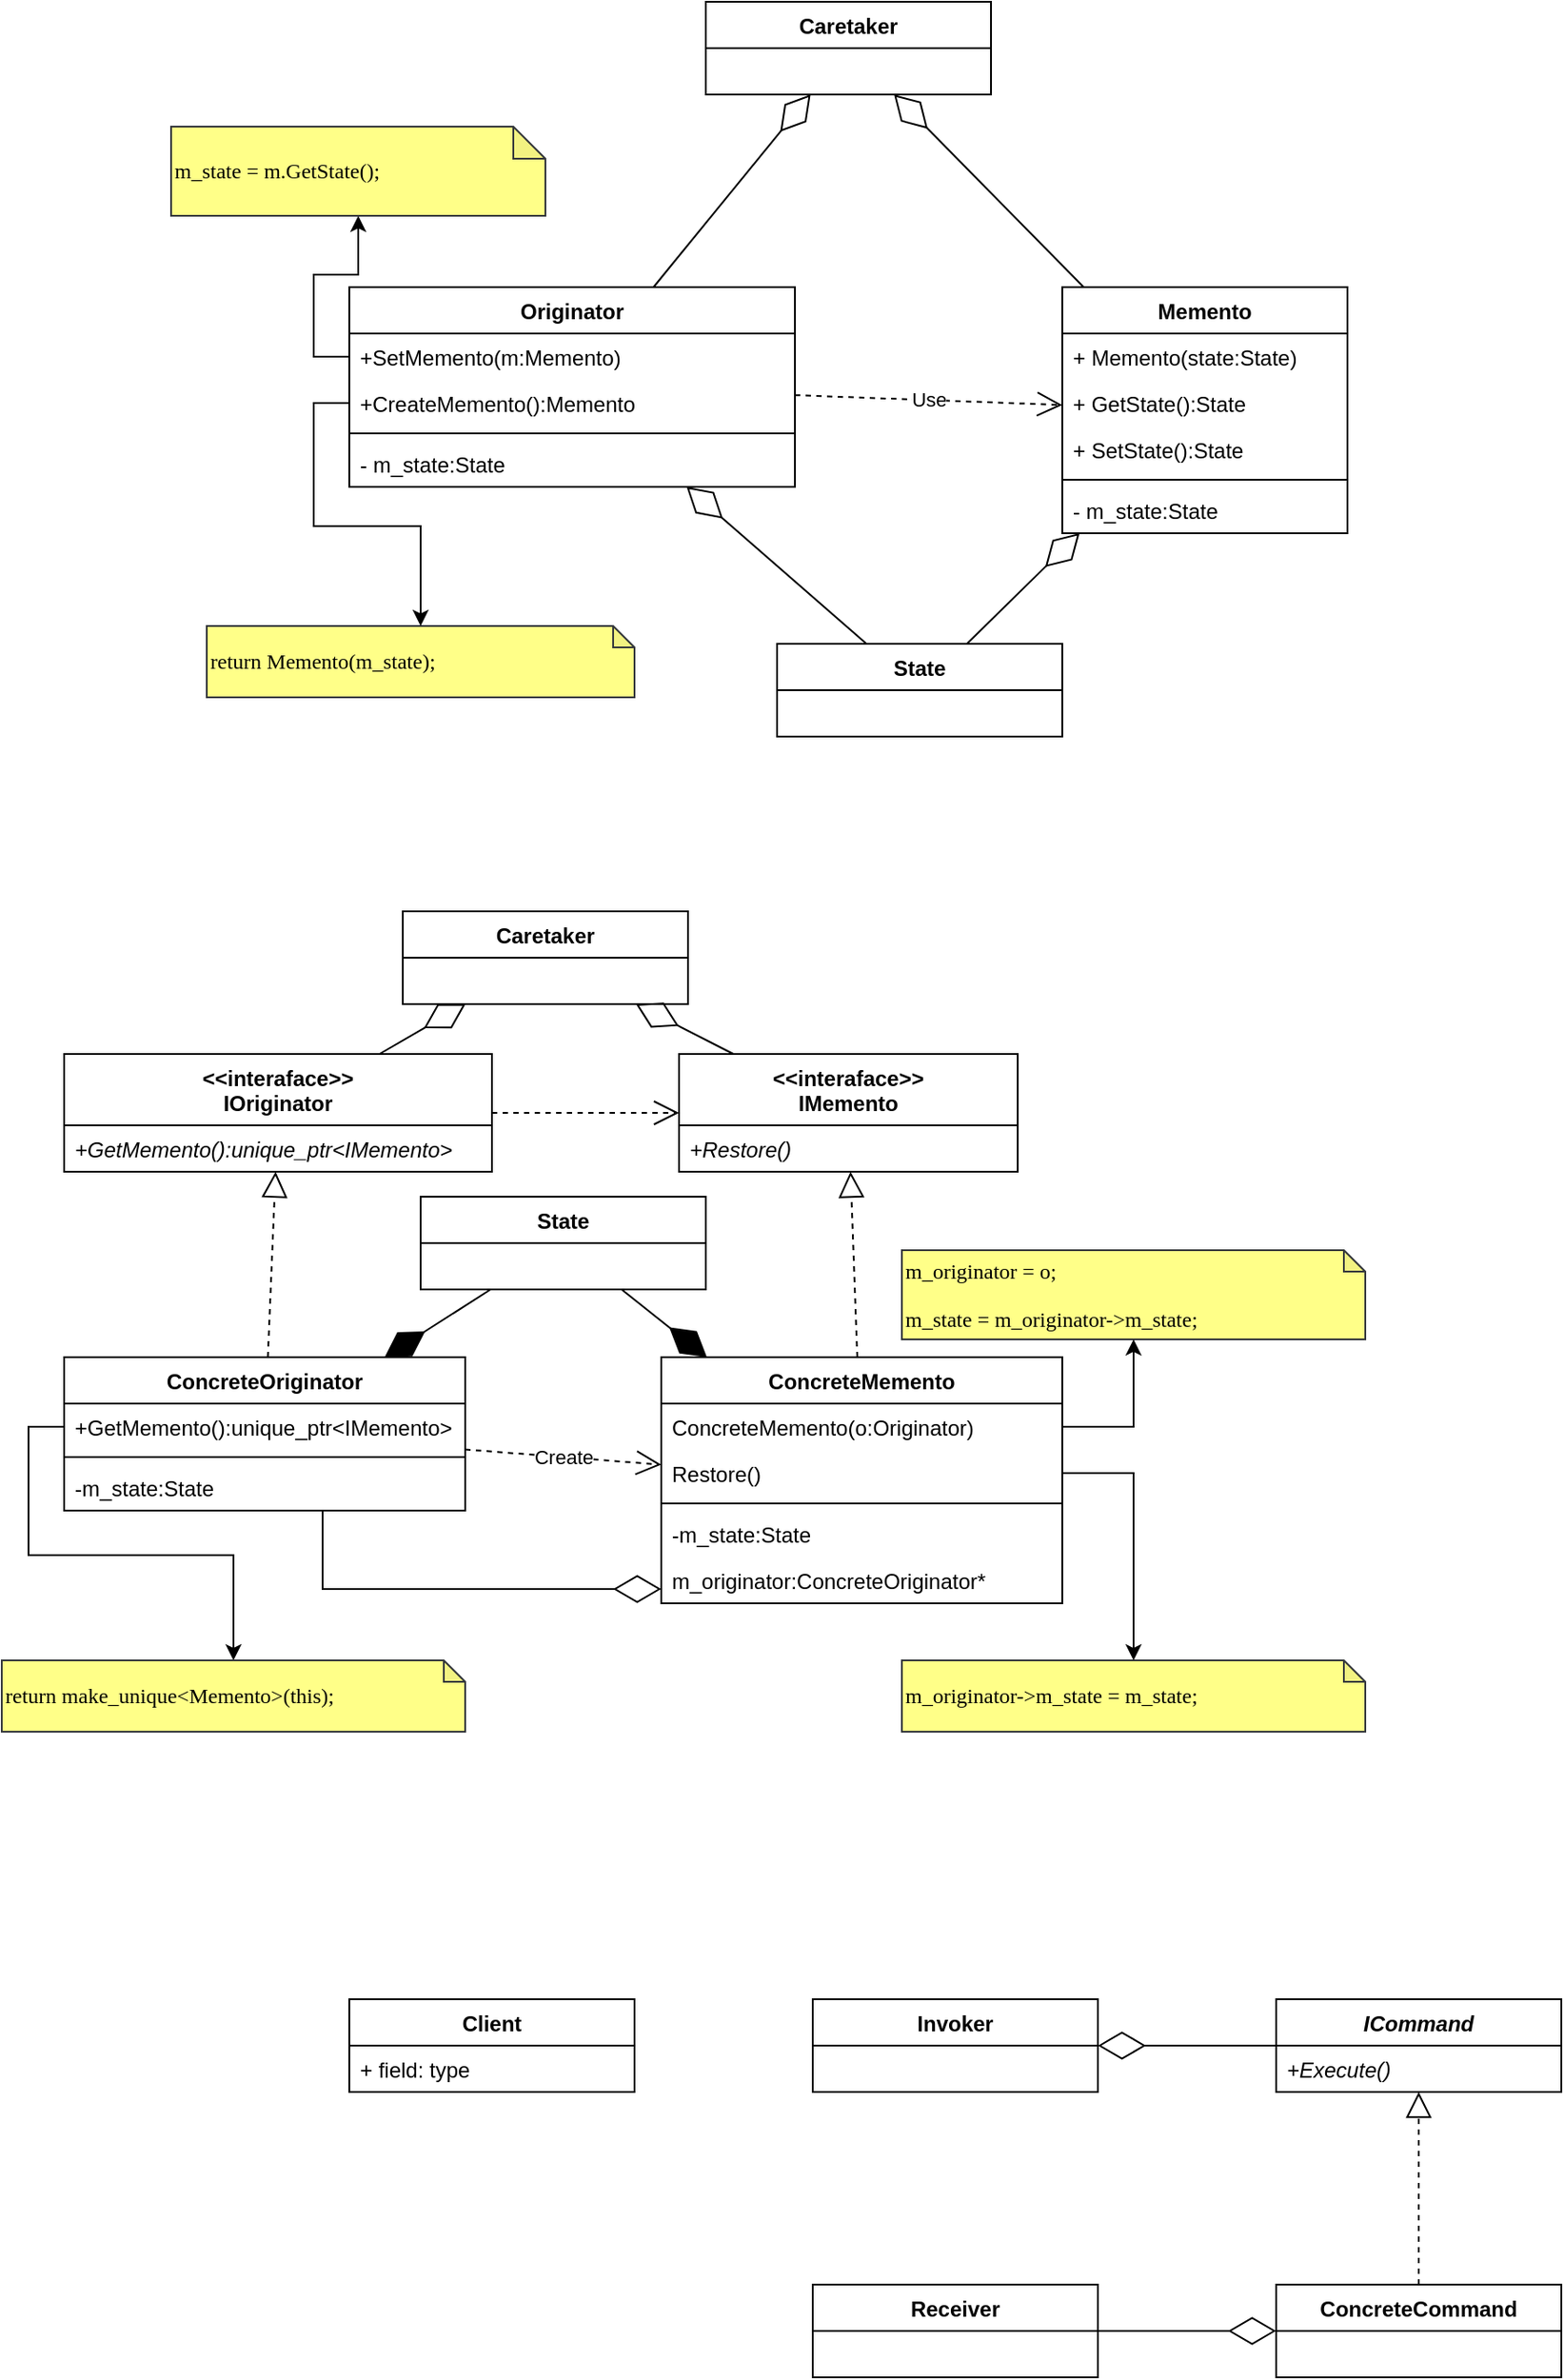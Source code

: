 <mxfile version="24.7.17">
  <diagram name="Page-1" id="PP6GrdwsWJ3TgQ5O1fh9">
    <mxGraphModel dx="989" dy="577" grid="1" gridSize="10" guides="1" tooltips="1" connect="1" arrows="1" fold="1" page="1" pageScale="1" pageWidth="850" pageHeight="1100" math="0" shadow="0">
      <root>
        <mxCell id="0" />
        <mxCell id="1" parent="0" />
        <mxCell id="WiZL7kzvkpzc0bTxEAKB-1" value="Originator" style="swimlane;fontStyle=1;align=center;verticalAlign=top;childLayout=stackLayout;horizontal=1;startSize=26;horizontalStack=0;resizeParent=1;resizeParentMax=0;resizeLast=0;collapsible=1;marginBottom=0;whiteSpace=wrap;html=1;" parent="1" vertex="1">
          <mxGeometry x="200" y="160" width="250" height="112" as="geometry" />
        </mxCell>
        <mxCell id="WiZL7kzvkpzc0bTxEAKB-2" value="+SetMemento(m:Memento)" style="text;strokeColor=none;fillColor=none;align=left;verticalAlign=top;spacingLeft=4;spacingRight=4;overflow=hidden;rotatable=0;points=[[0,0.5],[1,0.5]];portConstraint=eastwest;whiteSpace=wrap;html=1;" parent="WiZL7kzvkpzc0bTxEAKB-1" vertex="1">
          <mxGeometry y="26" width="250" height="26" as="geometry" />
        </mxCell>
        <mxCell id="WiZL7kzvkpzc0bTxEAKB-5" value="+CreateMemento():Memento" style="text;strokeColor=none;fillColor=none;align=left;verticalAlign=top;spacingLeft=4;spacingRight=4;overflow=hidden;rotatable=0;points=[[0,0.5],[1,0.5]];portConstraint=eastwest;whiteSpace=wrap;html=1;" parent="WiZL7kzvkpzc0bTxEAKB-1" vertex="1">
          <mxGeometry y="52" width="250" height="26" as="geometry" />
        </mxCell>
        <mxCell id="WiZL7kzvkpzc0bTxEAKB-3" value="" style="line;strokeWidth=1;fillColor=none;align=left;verticalAlign=middle;spacingTop=-1;spacingLeft=3;spacingRight=3;rotatable=0;labelPosition=right;points=[];portConstraint=eastwest;strokeColor=inherit;" parent="WiZL7kzvkpzc0bTxEAKB-1" vertex="1">
          <mxGeometry y="78" width="250" height="8" as="geometry" />
        </mxCell>
        <mxCell id="WiZL7kzvkpzc0bTxEAKB-4" value="- m_state:State" style="text;strokeColor=none;fillColor=none;align=left;verticalAlign=top;spacingLeft=4;spacingRight=4;overflow=hidden;rotatable=0;points=[[0,0.5],[1,0.5]];portConstraint=eastwest;whiteSpace=wrap;html=1;" parent="WiZL7kzvkpzc0bTxEAKB-1" vertex="1">
          <mxGeometry y="86" width="250" height="26" as="geometry" />
        </mxCell>
        <mxCell id="WiZL7kzvkpzc0bTxEAKB-6" value="Memento" style="swimlane;fontStyle=1;align=center;verticalAlign=top;childLayout=stackLayout;horizontal=1;startSize=26;horizontalStack=0;resizeParent=1;resizeParentMax=0;resizeLast=0;collapsible=1;marginBottom=0;whiteSpace=wrap;html=1;" parent="1" vertex="1">
          <mxGeometry x="600" y="160" width="160" height="138" as="geometry" />
        </mxCell>
        <mxCell id="WiZL7kzvkpzc0bTxEAKB-17" value="+ Memento(state:State)" style="text;strokeColor=none;fillColor=none;align=left;verticalAlign=top;spacingLeft=4;spacingRight=4;overflow=hidden;rotatable=0;points=[[0,0.5],[1,0.5]];portConstraint=eastwest;whiteSpace=wrap;html=1;" parent="WiZL7kzvkpzc0bTxEAKB-6" vertex="1">
          <mxGeometry y="26" width="160" height="26" as="geometry" />
        </mxCell>
        <mxCell id="WiZL7kzvkpzc0bTxEAKB-9" value="+ GetState():State" style="text;strokeColor=none;fillColor=none;align=left;verticalAlign=top;spacingLeft=4;spacingRight=4;overflow=hidden;rotatable=0;points=[[0,0.5],[1,0.5]];portConstraint=eastwest;whiteSpace=wrap;html=1;" parent="WiZL7kzvkpzc0bTxEAKB-6" vertex="1">
          <mxGeometry y="52" width="160" height="26" as="geometry" />
        </mxCell>
        <mxCell id="WiZL7kzvkpzc0bTxEAKB-10" value="+ SetState():State" style="text;strokeColor=none;fillColor=none;align=left;verticalAlign=top;spacingLeft=4;spacingRight=4;overflow=hidden;rotatable=0;points=[[0,0.5],[1,0.5]];portConstraint=eastwest;whiteSpace=wrap;html=1;" parent="WiZL7kzvkpzc0bTxEAKB-6" vertex="1">
          <mxGeometry y="78" width="160" height="26" as="geometry" />
        </mxCell>
        <mxCell id="WiZL7kzvkpzc0bTxEAKB-8" value="" style="line;strokeWidth=1;fillColor=none;align=left;verticalAlign=middle;spacingTop=-1;spacingLeft=3;spacingRight=3;rotatable=0;labelPosition=right;points=[];portConstraint=eastwest;strokeColor=inherit;" parent="WiZL7kzvkpzc0bTxEAKB-6" vertex="1">
          <mxGeometry y="104" width="160" height="8" as="geometry" />
        </mxCell>
        <mxCell id="WiZL7kzvkpzc0bTxEAKB-7" value="- m_state:State" style="text;strokeColor=none;fillColor=none;align=left;verticalAlign=top;spacingLeft=4;spacingRight=4;overflow=hidden;rotatable=0;points=[[0,0.5],[1,0.5]];portConstraint=eastwest;whiteSpace=wrap;html=1;" parent="WiZL7kzvkpzc0bTxEAKB-6" vertex="1">
          <mxGeometry y="112" width="160" height="26" as="geometry" />
        </mxCell>
        <mxCell id="WiZL7kzvkpzc0bTxEAKB-11" value="Use" style="endArrow=open;endSize=12;dashed=1;html=1;rounded=0;" parent="1" source="WiZL7kzvkpzc0bTxEAKB-1" target="WiZL7kzvkpzc0bTxEAKB-6" edge="1">
          <mxGeometry width="160" relative="1" as="geometry">
            <mxPoint x="520" y="430" as="sourcePoint" />
            <mxPoint x="680" y="430" as="targetPoint" />
          </mxGeometry>
        </mxCell>
        <mxCell id="WiZL7kzvkpzc0bTxEAKB-12" value="State" style="swimlane;fontStyle=1;align=center;verticalAlign=top;childLayout=stackLayout;horizontal=1;startSize=26;horizontalStack=0;resizeParent=1;resizeParentMax=0;resizeLast=0;collapsible=1;marginBottom=0;whiteSpace=wrap;html=1;" parent="1" vertex="1">
          <mxGeometry x="440" y="360" width="160" height="52" as="geometry" />
        </mxCell>
        <mxCell id="WiZL7kzvkpzc0bTxEAKB-16" value="" style="endArrow=diamondThin;endFill=0;endSize=24;html=1;rounded=0;" parent="1" source="WiZL7kzvkpzc0bTxEAKB-12" target="WiZL7kzvkpzc0bTxEAKB-6" edge="1">
          <mxGeometry width="160" relative="1" as="geometry">
            <mxPoint x="640" y="330" as="sourcePoint" />
            <mxPoint x="800" y="330" as="targetPoint" />
          </mxGeometry>
        </mxCell>
        <mxCell id="WiZL7kzvkpzc0bTxEAKB-18" value="" style="endArrow=diamondThin;endFill=0;endSize=24;html=1;rounded=0;" parent="1" source="WiZL7kzvkpzc0bTxEAKB-12" target="WiZL7kzvkpzc0bTxEAKB-1" edge="1">
          <mxGeometry width="160" relative="1" as="geometry">
            <mxPoint x="160" y="380" as="sourcePoint" />
            <mxPoint x="320" y="380" as="targetPoint" />
          </mxGeometry>
        </mxCell>
        <mxCell id="WiZL7kzvkpzc0bTxEAKB-19" value="&lt;pre&gt;&lt;font face=&quot;Lucida Console&quot;&gt;return Memento(m_state);&lt;/font&gt;&lt;/pre&gt;" style="shape=note;whiteSpace=wrap;html=1;backgroundOutline=1;darkOpacity=0.05;align=left;size=12;fillColor=#ffff88;strokeColor=#36393d;" parent="1" vertex="1">
          <mxGeometry x="120" y="350" width="240" height="40" as="geometry" />
        </mxCell>
        <mxCell id="WiZL7kzvkpzc0bTxEAKB-20" style="edgeStyle=orthogonalEdgeStyle;rounded=0;orthogonalLoop=1;jettySize=auto;html=1;" parent="1" source="WiZL7kzvkpzc0bTxEAKB-5" target="WiZL7kzvkpzc0bTxEAKB-19" edge="1">
          <mxGeometry relative="1" as="geometry" />
        </mxCell>
        <mxCell id="WiZL7kzvkpzc0bTxEAKB-21" style="edgeStyle=orthogonalEdgeStyle;rounded=0;orthogonalLoop=1;jettySize=auto;html=1;" parent="1" source="WiZL7kzvkpzc0bTxEAKB-2" target="WiZL7kzvkpzc0bTxEAKB-22" edge="1">
          <mxGeometry relative="1" as="geometry">
            <mxPoint x="20" y="360" as="sourcePoint" />
          </mxGeometry>
        </mxCell>
        <mxCell id="WiZL7kzvkpzc0bTxEAKB-22" value="&lt;pre&gt;&lt;font face=&quot;Lucida Console&quot;&gt;m_state = m.GetState();&lt;/font&gt;&lt;/pre&gt;" style="shape=note;whiteSpace=wrap;html=1;backgroundOutline=1;darkOpacity=0.05;align=left;size=18;fillColor=#ffff88;strokeColor=#36393d;" parent="1" vertex="1">
          <mxGeometry x="100" y="70" width="210" height="50" as="geometry" />
        </mxCell>
        <mxCell id="WiZL7kzvkpzc0bTxEAKB-23" value="Caretaker" style="swimlane;fontStyle=1;align=center;verticalAlign=top;childLayout=stackLayout;horizontal=1;startSize=26;horizontalStack=0;resizeParent=1;resizeParentMax=0;resizeLast=0;collapsible=1;marginBottom=0;whiteSpace=wrap;html=1;" parent="1" vertex="1">
          <mxGeometry x="400" width="160" height="52" as="geometry" />
        </mxCell>
        <mxCell id="WiZL7kzvkpzc0bTxEAKB-29" value="" style="endArrow=diamondThin;endFill=0;endSize=24;html=1;rounded=0;" parent="1" source="WiZL7kzvkpzc0bTxEAKB-6" target="WiZL7kzvkpzc0bTxEAKB-23" edge="1">
          <mxGeometry width="160" relative="1" as="geometry">
            <mxPoint x="550" y="100" as="sourcePoint" />
            <mxPoint x="710" y="100" as="targetPoint" />
          </mxGeometry>
        </mxCell>
        <mxCell id="WiZL7kzvkpzc0bTxEAKB-30" value="" style="endArrow=diamondThin;endFill=0;endSize=24;html=1;rounded=0;" parent="1" source="WiZL7kzvkpzc0bTxEAKB-1" target="WiZL7kzvkpzc0bTxEAKB-23" edge="1">
          <mxGeometry width="160" relative="1" as="geometry">
            <mxPoint x="550" y="100" as="sourcePoint" />
            <mxPoint x="710" y="100" as="targetPoint" />
          </mxGeometry>
        </mxCell>
        <mxCell id="WiZL7kzvkpzc0bTxEAKB-31" value="&amp;lt;&amp;lt;interaface&amp;gt;&amp;gt;&lt;br&gt;IOriginator" style="swimlane;fontStyle=1;align=center;verticalAlign=top;childLayout=stackLayout;horizontal=1;startSize=40;horizontalStack=0;resizeParent=1;resizeParentMax=0;resizeLast=0;collapsible=1;marginBottom=0;whiteSpace=wrap;html=1;" parent="1" vertex="1">
          <mxGeometry x="40" y="590" width="240" height="66" as="geometry" />
        </mxCell>
        <mxCell id="WiZL7kzvkpzc0bTxEAKB-32" value="+GetMemento():unique_ptr&amp;lt;IMemento&amp;gt;" style="text;strokeColor=none;fillColor=none;align=left;verticalAlign=top;spacingLeft=4;spacingRight=4;overflow=hidden;rotatable=0;points=[[0,0.5],[1,0.5]];portConstraint=eastwest;whiteSpace=wrap;html=1;fontStyle=2" parent="WiZL7kzvkpzc0bTxEAKB-31" vertex="1">
          <mxGeometry y="40" width="240" height="26" as="geometry" />
        </mxCell>
        <mxCell id="WiZL7kzvkpzc0bTxEAKB-36" value="&amp;lt;&amp;lt;interaface&amp;gt;&amp;gt;&lt;br&gt;IMemento" style="swimlane;fontStyle=1;align=center;verticalAlign=top;childLayout=stackLayout;horizontal=1;startSize=40;horizontalStack=0;resizeParent=1;resizeParentMax=0;resizeLast=0;collapsible=1;marginBottom=0;whiteSpace=wrap;html=1;" parent="1" vertex="1">
          <mxGeometry x="385" y="590" width="190" height="66" as="geometry" />
        </mxCell>
        <mxCell id="WiZL7kzvkpzc0bTxEAKB-37" value="+Restore()" style="text;strokeColor=none;fillColor=none;align=left;verticalAlign=top;spacingLeft=4;spacingRight=4;overflow=hidden;rotatable=0;points=[[0,0.5],[1,0.5]];portConstraint=eastwest;whiteSpace=wrap;html=1;fontStyle=2" parent="WiZL7kzvkpzc0bTxEAKB-36" vertex="1">
          <mxGeometry y="40" width="190" height="26" as="geometry" />
        </mxCell>
        <mxCell id="WiZL7kzvkpzc0bTxEAKB-38" value="" style="endArrow=open;endSize=12;dashed=1;html=1;rounded=0;" parent="1" source="WiZL7kzvkpzc0bTxEAKB-31" target="WiZL7kzvkpzc0bTxEAKB-36" edge="1">
          <mxGeometry width="160" relative="1" as="geometry">
            <mxPoint x="340" y="860" as="sourcePoint" />
            <mxPoint x="500" y="860" as="targetPoint" />
          </mxGeometry>
        </mxCell>
        <mxCell id="WiZL7kzvkpzc0bTxEAKB-58" style="edgeStyle=orthogonalEdgeStyle;rounded=0;orthogonalLoop=1;jettySize=auto;html=1;" parent="1" source="WiZL7kzvkpzc0bTxEAKB-48" target="WiZL7kzvkpzc0bTxEAKB-53" edge="1">
          <mxGeometry relative="1" as="geometry" />
        </mxCell>
        <mxCell id="WiZL7kzvkpzc0bTxEAKB-39" value="ConcreteOriginator" style="swimlane;fontStyle=1;align=center;verticalAlign=top;childLayout=stackLayout;horizontal=1;startSize=26;horizontalStack=0;resizeParent=1;resizeParentMax=0;resizeLast=0;collapsible=1;marginBottom=0;whiteSpace=wrap;html=1;" parent="1" vertex="1">
          <mxGeometry x="40" y="760" width="225" height="86" as="geometry" />
        </mxCell>
        <mxCell id="WiZL7kzvkpzc0bTxEAKB-48" value="+GetMemento():unique_ptr&amp;lt;IMemento&amp;gt;" style="text;strokeColor=none;fillColor=none;align=left;verticalAlign=top;spacingLeft=4;spacingRight=4;overflow=hidden;rotatable=0;points=[[0,0.5],[1,0.5]];portConstraint=eastwest;whiteSpace=wrap;html=1;fontStyle=0" parent="WiZL7kzvkpzc0bTxEAKB-39" vertex="1">
          <mxGeometry y="26" width="225" height="26" as="geometry" />
        </mxCell>
        <mxCell id="WiZL7kzvkpzc0bTxEAKB-56" value="" style="line;strokeWidth=1;fillColor=none;align=left;verticalAlign=middle;spacingTop=-1;spacingLeft=3;spacingRight=3;rotatable=0;labelPosition=right;points=[];portConstraint=eastwest;strokeColor=inherit;" parent="WiZL7kzvkpzc0bTxEAKB-39" vertex="1">
          <mxGeometry y="52" width="225" height="8" as="geometry" />
        </mxCell>
        <mxCell id="WiZL7kzvkpzc0bTxEAKB-52" value="-m_state:State" style="text;strokeColor=none;fillColor=none;align=left;verticalAlign=top;spacingLeft=4;spacingRight=4;overflow=hidden;rotatable=0;points=[[0,0.5],[1,0.5]];portConstraint=eastwest;whiteSpace=wrap;html=1;" parent="WiZL7kzvkpzc0bTxEAKB-39" vertex="1">
          <mxGeometry y="60" width="225" height="26" as="geometry" />
        </mxCell>
        <mxCell id="WiZL7kzvkpzc0bTxEAKB-40" value="" style="endArrow=block;dashed=1;endFill=0;endSize=12;html=1;rounded=0;" parent="1" source="WiZL7kzvkpzc0bTxEAKB-39" target="WiZL7kzvkpzc0bTxEAKB-31" edge="1">
          <mxGeometry width="160" relative="1" as="geometry">
            <mxPoint x="180" y="710" as="sourcePoint" />
            <mxPoint x="340" y="710" as="targetPoint" />
          </mxGeometry>
        </mxCell>
        <mxCell id="WiZL7kzvkpzc0bTxEAKB-41" value="ConcreteMemento" style="swimlane;fontStyle=1;align=center;verticalAlign=top;childLayout=stackLayout;horizontal=1;startSize=26;horizontalStack=0;resizeParent=1;resizeParentMax=0;resizeLast=0;collapsible=1;marginBottom=0;whiteSpace=wrap;html=1;" parent="1" vertex="1">
          <mxGeometry x="375" y="760" width="225" height="138" as="geometry" />
        </mxCell>
        <mxCell id="WiZL7kzvkpzc0bTxEAKB-62" value="ConcreteMemento(o:Originator)" style="text;strokeColor=none;fillColor=none;align=left;verticalAlign=top;spacingLeft=4;spacingRight=4;overflow=hidden;rotatable=0;points=[[0,0.5],[1,0.5]];portConstraint=eastwest;whiteSpace=wrap;html=1;fontStyle=0" parent="WiZL7kzvkpzc0bTxEAKB-41" vertex="1">
          <mxGeometry y="26" width="225" height="26" as="geometry" />
        </mxCell>
        <mxCell id="WiZL7kzvkpzc0bTxEAKB-51" value="Restore()" style="text;strokeColor=none;fillColor=none;align=left;verticalAlign=top;spacingLeft=4;spacingRight=4;overflow=hidden;rotatable=0;points=[[0,0.5],[1,0.5]];portConstraint=eastwest;whiteSpace=wrap;html=1;fontStyle=0" parent="WiZL7kzvkpzc0bTxEAKB-41" vertex="1">
          <mxGeometry y="52" width="225" height="26" as="geometry" />
        </mxCell>
        <mxCell id="WiZL7kzvkpzc0bTxEAKB-57" value="" style="line;strokeWidth=1;fillColor=none;align=left;verticalAlign=middle;spacingTop=-1;spacingLeft=3;spacingRight=3;rotatable=0;labelPosition=right;points=[];portConstraint=eastwest;strokeColor=inherit;" parent="WiZL7kzvkpzc0bTxEAKB-41" vertex="1">
          <mxGeometry y="78" width="225" height="8" as="geometry" />
        </mxCell>
        <mxCell id="WiZL7kzvkpzc0bTxEAKB-55" value="-m_state:State" style="text;strokeColor=none;fillColor=none;align=left;verticalAlign=top;spacingLeft=4;spacingRight=4;overflow=hidden;rotatable=0;points=[[0,0.5],[1,0.5]];portConstraint=eastwest;whiteSpace=wrap;html=1;" parent="WiZL7kzvkpzc0bTxEAKB-41" vertex="1">
          <mxGeometry y="86" width="225" height="26" as="geometry" />
        </mxCell>
        <mxCell id="WiZL7kzvkpzc0bTxEAKB-61" value="m_originator:ConcreteOriginator*" style="text;strokeColor=none;fillColor=none;align=left;verticalAlign=top;spacingLeft=4;spacingRight=4;overflow=hidden;rotatable=0;points=[[0,0.5],[1,0.5]];portConstraint=eastwest;whiteSpace=wrap;html=1;" parent="WiZL7kzvkpzc0bTxEAKB-41" vertex="1">
          <mxGeometry y="112" width="225" height="26" as="geometry" />
        </mxCell>
        <mxCell id="WiZL7kzvkpzc0bTxEAKB-42" value="" style="endArrow=block;dashed=1;endFill=0;endSize=12;html=1;rounded=0;" parent="1" source="WiZL7kzvkpzc0bTxEAKB-41" target="WiZL7kzvkpzc0bTxEAKB-36" edge="1">
          <mxGeometry width="160" relative="1" as="geometry">
            <mxPoint x="195" y="770" as="sourcePoint" />
            <mxPoint x="195" y="696" as="targetPoint" />
          </mxGeometry>
        </mxCell>
        <mxCell id="WiZL7kzvkpzc0bTxEAKB-43" value="" style="endArrow=diamondThin;endFill=0;endSize=24;html=1;rounded=0;edgeStyle=orthogonalEdgeStyle;" parent="1" source="WiZL7kzvkpzc0bTxEAKB-39" target="WiZL7kzvkpzc0bTxEAKB-41" edge="1">
          <mxGeometry width="160" relative="1" as="geometry">
            <mxPoint x="260" y="870" as="sourcePoint" />
            <mxPoint x="420" y="870" as="targetPoint" />
            <Array as="points">
              <mxPoint x="185" y="890" />
              <mxPoint x="455" y="890" />
            </Array>
          </mxGeometry>
        </mxCell>
        <mxCell id="WiZL7kzvkpzc0bTxEAKB-44" value="Create" style="endArrow=open;endSize=12;dashed=1;html=1;rounded=0;" parent="1" source="WiZL7kzvkpzc0bTxEAKB-39" target="WiZL7kzvkpzc0bTxEAKB-41" edge="1">
          <mxGeometry width="160" relative="1" as="geometry">
            <mxPoint x="230" y="850" as="sourcePoint" />
            <mxPoint x="390" y="850" as="targetPoint" />
          </mxGeometry>
        </mxCell>
        <mxCell id="WiZL7kzvkpzc0bTxEAKB-45" value="Caretaker" style="swimlane;fontStyle=1;align=center;verticalAlign=top;childLayout=stackLayout;horizontal=1;startSize=26;horizontalStack=0;resizeParent=1;resizeParentMax=0;resizeLast=0;collapsible=1;marginBottom=0;whiteSpace=wrap;html=1;" parent="1" vertex="1">
          <mxGeometry x="230" y="510" width="160" height="52" as="geometry" />
        </mxCell>
        <mxCell id="WiZL7kzvkpzc0bTxEAKB-46" value="" style="endArrow=diamondThin;endFill=0;endSize=24;html=1;rounded=0;" parent="1" source="WiZL7kzvkpzc0bTxEAKB-31" target="WiZL7kzvkpzc0bTxEAKB-45" edge="1">
          <mxGeometry width="160" relative="1" as="geometry">
            <mxPoint x="350" y="580" as="sourcePoint" />
            <mxPoint x="510" y="580" as="targetPoint" />
          </mxGeometry>
        </mxCell>
        <mxCell id="WiZL7kzvkpzc0bTxEAKB-47" value="" style="endArrow=diamondThin;endFill=0;endSize=24;html=1;rounded=0;" parent="1" source="WiZL7kzvkpzc0bTxEAKB-36" target="WiZL7kzvkpzc0bTxEAKB-45" edge="1">
          <mxGeometry width="160" relative="1" as="geometry">
            <mxPoint x="350" y="580" as="sourcePoint" />
            <mxPoint x="510" y="580" as="targetPoint" />
          </mxGeometry>
        </mxCell>
        <mxCell id="WiZL7kzvkpzc0bTxEAKB-53" value="&lt;pre&gt;&lt;font face=&quot;Lucida Console&quot;&gt;return make_unique&amp;lt;Memento&amp;gt;(this);&lt;/font&gt;&lt;/pre&gt;" style="shape=note;whiteSpace=wrap;html=1;backgroundOutline=1;darkOpacity=0.05;align=left;size=12;fillColor=#ffff88;strokeColor=#36393d;" parent="1" vertex="1">
          <mxGeometry x="5" y="930" width="260" height="40" as="geometry" />
        </mxCell>
        <mxCell id="WiZL7kzvkpzc0bTxEAKB-59" value="&lt;pre&gt;&lt;font face=&quot;Lucida Console&quot;&gt;m_originator-&amp;gt;m_state = m_state;&lt;/font&gt;&lt;/pre&gt;" style="shape=note;whiteSpace=wrap;html=1;backgroundOutline=1;darkOpacity=0.05;align=left;size=12;fillColor=#ffff88;strokeColor=#36393d;" parent="1" vertex="1">
          <mxGeometry x="510" y="930" width="260" height="40" as="geometry" />
        </mxCell>
        <mxCell id="WiZL7kzvkpzc0bTxEAKB-60" style="edgeStyle=orthogonalEdgeStyle;rounded=0;orthogonalLoop=1;jettySize=auto;html=1;" parent="1" source="WiZL7kzvkpzc0bTxEAKB-51" target="WiZL7kzvkpzc0bTxEAKB-59" edge="1">
          <mxGeometry relative="1" as="geometry" />
        </mxCell>
        <mxCell id="WiZL7kzvkpzc0bTxEAKB-63" value="&lt;pre&gt;&lt;font face=&quot;Lucida Console&quot;&gt;m_originator = o;&lt;/font&gt;&lt;/pre&gt;&lt;pre&gt;&lt;font face=&quot;Lucida Console&quot;&gt;m_state = m_originator-&amp;gt;m_state;&lt;/font&gt;&lt;/pre&gt;" style="shape=note;whiteSpace=wrap;html=1;backgroundOutline=1;darkOpacity=0.05;align=left;size=12;fillColor=#ffff88;strokeColor=#36393d;" parent="1" vertex="1">
          <mxGeometry x="510" y="700" width="260" height="50" as="geometry" />
        </mxCell>
        <mxCell id="WiZL7kzvkpzc0bTxEAKB-64" style="edgeStyle=orthogonalEdgeStyle;rounded=0;orthogonalLoop=1;jettySize=auto;html=1;" parent="1" source="WiZL7kzvkpzc0bTxEAKB-62" target="WiZL7kzvkpzc0bTxEAKB-63" edge="1">
          <mxGeometry relative="1" as="geometry" />
        </mxCell>
        <mxCell id="WiZL7kzvkpzc0bTxEAKB-65" value="State" style="swimlane;fontStyle=1;align=center;verticalAlign=top;childLayout=stackLayout;horizontal=1;startSize=26;horizontalStack=0;resizeParent=1;resizeParentMax=0;resizeLast=0;collapsible=1;marginBottom=0;whiteSpace=wrap;html=1;" parent="1" vertex="1">
          <mxGeometry x="240" y="670" width="160" height="52" as="geometry" />
        </mxCell>
        <mxCell id="WiZL7kzvkpzc0bTxEAKB-69" value="" style="endArrow=diamondThin;endFill=1;endSize=24;html=1;rounded=0;" parent="1" source="WiZL7kzvkpzc0bTxEAKB-65" target="WiZL7kzvkpzc0bTxEAKB-39" edge="1">
          <mxGeometry width="160" relative="1" as="geometry">
            <mxPoint x="250" y="1040" as="sourcePoint" />
            <mxPoint x="410" y="1040" as="targetPoint" />
          </mxGeometry>
        </mxCell>
        <mxCell id="WiZL7kzvkpzc0bTxEAKB-70" value="" style="endArrow=diamondThin;endFill=1;endSize=24;html=1;rounded=0;" parent="1" source="WiZL7kzvkpzc0bTxEAKB-65" target="WiZL7kzvkpzc0bTxEAKB-41" edge="1">
          <mxGeometry width="160" relative="1" as="geometry">
            <mxPoint x="250" y="1040" as="sourcePoint" />
            <mxPoint x="410" y="1040" as="targetPoint" />
          </mxGeometry>
        </mxCell>
        <mxCell id="aW4W_hwPqWehZTOEOBwz-1" value="Client" style="swimlane;fontStyle=1;align=center;verticalAlign=top;childLayout=stackLayout;horizontal=1;startSize=26;horizontalStack=0;resizeParent=1;resizeParentMax=0;resizeLast=0;collapsible=1;marginBottom=0;whiteSpace=wrap;html=1;" vertex="1" parent="1">
          <mxGeometry x="200" y="1120" width="160" height="52" as="geometry" />
        </mxCell>
        <mxCell id="aW4W_hwPqWehZTOEOBwz-2" value="+ field: type" style="text;strokeColor=none;fillColor=none;align=left;verticalAlign=top;spacingLeft=4;spacingRight=4;overflow=hidden;rotatable=0;points=[[0,0.5],[1,0.5]];portConstraint=eastwest;whiteSpace=wrap;html=1;" vertex="1" parent="aW4W_hwPqWehZTOEOBwz-1">
          <mxGeometry y="26" width="160" height="26" as="geometry" />
        </mxCell>
        <mxCell id="aW4W_hwPqWehZTOEOBwz-5" value="Invoker" style="swimlane;fontStyle=1;align=center;verticalAlign=top;childLayout=stackLayout;horizontal=1;startSize=26;horizontalStack=0;resizeParent=1;resizeParentMax=0;resizeLast=0;collapsible=1;marginBottom=0;whiteSpace=wrap;html=1;" vertex="1" parent="1">
          <mxGeometry x="460" y="1120" width="160" height="52" as="geometry" />
        </mxCell>
        <mxCell id="aW4W_hwPqWehZTOEOBwz-7" value="ICommand" style="swimlane;fontStyle=3;align=center;verticalAlign=top;childLayout=stackLayout;horizontal=1;startSize=26;horizontalStack=0;resizeParent=1;resizeParentMax=0;resizeLast=0;collapsible=1;marginBottom=0;whiteSpace=wrap;html=1;" vertex="1" parent="1">
          <mxGeometry x="720" y="1120" width="160" height="52" as="geometry" />
        </mxCell>
        <mxCell id="aW4W_hwPqWehZTOEOBwz-8" value="&lt;i&gt;+Execute()&lt;/i&gt;" style="text;strokeColor=none;fillColor=none;align=left;verticalAlign=top;spacingLeft=4;spacingRight=4;overflow=hidden;rotatable=0;points=[[0,0.5],[1,0.5]];portConstraint=eastwest;whiteSpace=wrap;html=1;" vertex="1" parent="aW4W_hwPqWehZTOEOBwz-7">
          <mxGeometry y="26" width="160" height="26" as="geometry" />
        </mxCell>
        <mxCell id="aW4W_hwPqWehZTOEOBwz-9" value="ConcreteCommand" style="swimlane;fontStyle=1;align=center;verticalAlign=top;childLayout=stackLayout;horizontal=1;startSize=26;horizontalStack=0;resizeParent=1;resizeParentMax=0;resizeLast=0;collapsible=1;marginBottom=0;whiteSpace=wrap;html=1;" vertex="1" parent="1">
          <mxGeometry x="720" y="1280" width="160" height="52" as="geometry" />
        </mxCell>
        <mxCell id="aW4W_hwPqWehZTOEOBwz-10" value="" style="endArrow=diamondThin;endFill=0;endSize=24;html=1;rounded=0;" edge="1" parent="1" source="aW4W_hwPqWehZTOEOBwz-11" target="aW4W_hwPqWehZTOEOBwz-9">
          <mxGeometry width="160" relative="1" as="geometry">
            <mxPoint x="620" y="1306" as="sourcePoint" />
            <mxPoint x="600" y="1310" as="targetPoint" />
          </mxGeometry>
        </mxCell>
        <mxCell id="aW4W_hwPqWehZTOEOBwz-11" value="Receiver" style="swimlane;fontStyle=1;align=center;verticalAlign=top;childLayout=stackLayout;horizontal=1;startSize=26;horizontalStack=0;resizeParent=1;resizeParentMax=0;resizeLast=0;collapsible=1;marginBottom=0;whiteSpace=wrap;html=1;" vertex="1" parent="1">
          <mxGeometry x="460" y="1280" width="160" height="52" as="geometry" />
        </mxCell>
        <mxCell id="aW4W_hwPqWehZTOEOBwz-12" value="" style="endArrow=block;dashed=1;endFill=0;endSize=12;html=1;rounded=0;" edge="1" parent="1" source="aW4W_hwPqWehZTOEOBwz-9" target="aW4W_hwPqWehZTOEOBwz-7">
          <mxGeometry width="160" relative="1" as="geometry">
            <mxPoint x="750" y="1240" as="sourcePoint" />
            <mxPoint x="910" y="1240" as="targetPoint" />
          </mxGeometry>
        </mxCell>
        <mxCell id="aW4W_hwPqWehZTOEOBwz-13" value="" style="endArrow=diamondThin;endFill=0;endSize=24;html=1;rounded=0;" edge="1" parent="1" source="aW4W_hwPqWehZTOEOBwz-7" target="aW4W_hwPqWehZTOEOBwz-5">
          <mxGeometry width="160" relative="1" as="geometry">
            <mxPoint x="560" y="1220" as="sourcePoint" />
            <mxPoint x="720" y="1220" as="targetPoint" />
          </mxGeometry>
        </mxCell>
      </root>
    </mxGraphModel>
  </diagram>
</mxfile>
